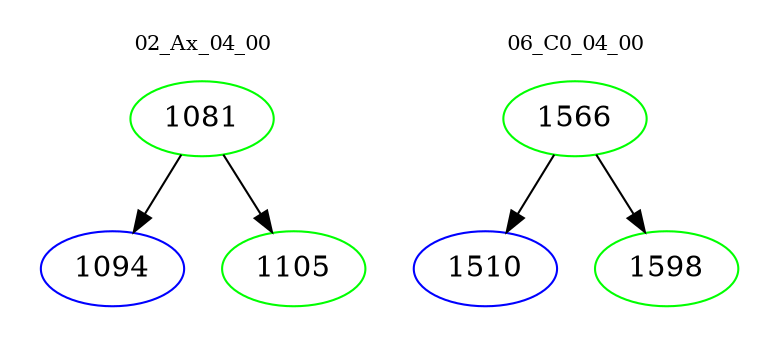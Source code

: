 digraph{
subgraph cluster_0 {
color = white
label = "02_Ax_04_00";
fontsize=10;
T0_1081 [label="1081", color="green"]
T0_1081 -> T0_1094 [color="black"]
T0_1094 [label="1094", color="blue"]
T0_1081 -> T0_1105 [color="black"]
T0_1105 [label="1105", color="green"]
}
subgraph cluster_1 {
color = white
label = "06_C0_04_00";
fontsize=10;
T1_1566 [label="1566", color="green"]
T1_1566 -> T1_1510 [color="black"]
T1_1510 [label="1510", color="blue"]
T1_1566 -> T1_1598 [color="black"]
T1_1598 [label="1598", color="green"]
}
}

